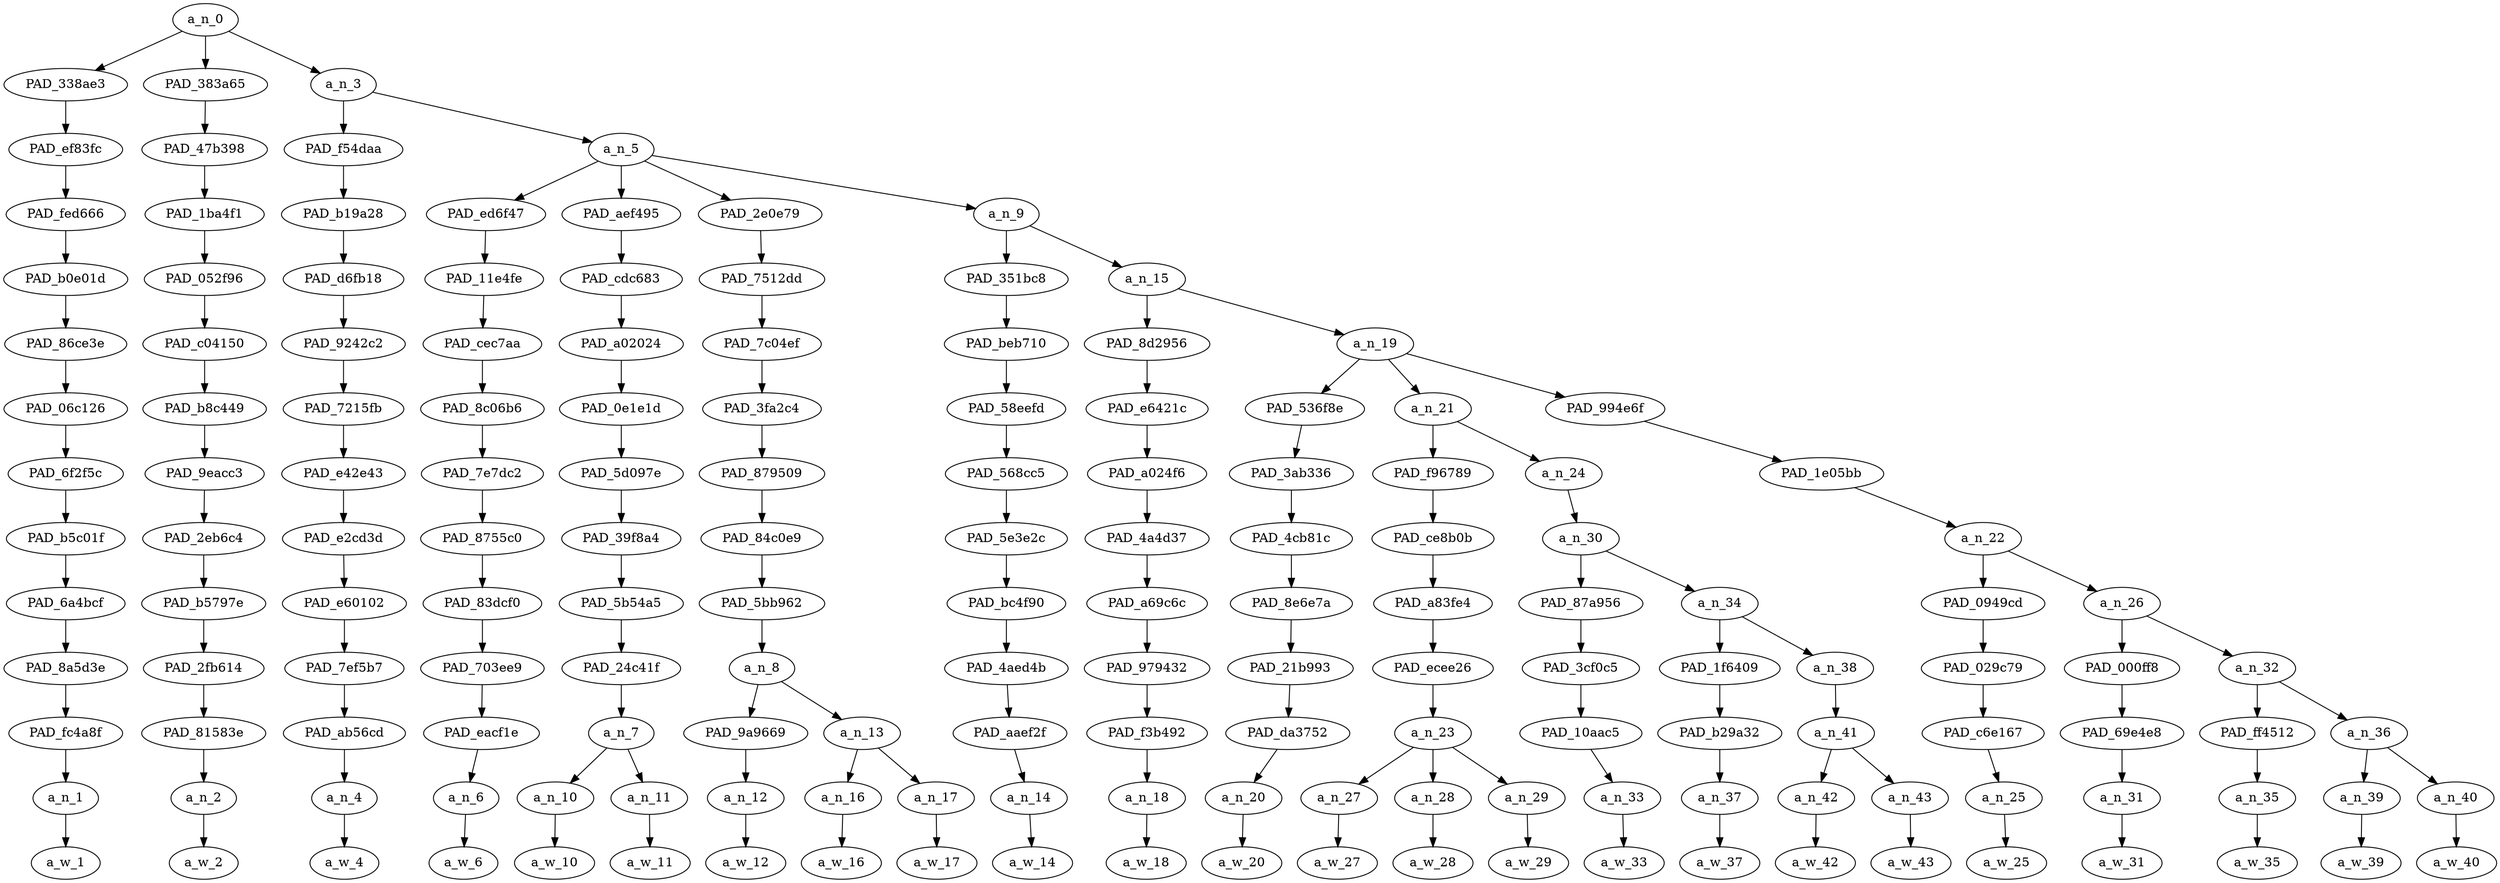strict digraph "" {
	a_n_0	[div_dir=-1,
		index=0,
		level=13,
		pos="1.7096354166666667,13!",
		text_span="[0, 1, 2, 3, 4, 5, 6, 7, 8, 9, 10, 11, 12, 13, 14, 15, 16, 17, 18, 19, 20, 21, 22, 23]",
		value=1.00000001];
	PAD_338ae3	[div_dir=-1,
		index=0,
		level=12,
		pos="0.0,12!",
		text_span="[0]",
		value=0.03442870];
	a_n_0 -> PAD_338ae3;
	PAD_383a65	[div_dir=-1,
		index=1,
		level=12,
		pos="1.0,12!",
		text_span="[1]",
		value=0.02202125];
	a_n_0 -> PAD_383a65;
	a_n_3	[div_dir=-1,
		index=2,
		level=12,
		pos="4.12890625,12!",
		text_span="[2, 3, 4, 5, 6, 7, 8, 9, 10, 11, 12, 13, 14, 15, 16, 17, 18, 19, 20, 21, 22, 23]",
		value=0.94348655];
	a_n_0 -> a_n_3;
	PAD_ef83fc	[div_dir=-1,
		index=0,
		level=11,
		pos="0.0,11!",
		text_span="[0]",
		value=0.03442870];
	PAD_338ae3 -> PAD_ef83fc;
	PAD_fed666	[div_dir=-1,
		index=0,
		level=10,
		pos="0.0,10!",
		text_span="[0]",
		value=0.03442870];
	PAD_ef83fc -> PAD_fed666;
	PAD_b0e01d	[div_dir=-1,
		index=0,
		level=9,
		pos="0.0,9!",
		text_span="[0]",
		value=0.03442870];
	PAD_fed666 -> PAD_b0e01d;
	PAD_86ce3e	[div_dir=-1,
		index=0,
		level=8,
		pos="0.0,8!",
		text_span="[0]",
		value=0.03442870];
	PAD_b0e01d -> PAD_86ce3e;
	PAD_06c126	[div_dir=-1,
		index=0,
		level=7,
		pos="0.0,7!",
		text_span="[0]",
		value=0.03442870];
	PAD_86ce3e -> PAD_06c126;
	PAD_6f2f5c	[div_dir=-1,
		index=0,
		level=6,
		pos="0.0,6!",
		text_span="[0]",
		value=0.03442870];
	PAD_06c126 -> PAD_6f2f5c;
	PAD_b5c01f	[div_dir=-1,
		index=0,
		level=5,
		pos="0.0,5!",
		text_span="[0]",
		value=0.03442870];
	PAD_6f2f5c -> PAD_b5c01f;
	PAD_6a4bcf	[div_dir=-1,
		index=0,
		level=4,
		pos="0.0,4!",
		text_span="[0]",
		value=0.03442870];
	PAD_b5c01f -> PAD_6a4bcf;
	PAD_8a5d3e	[div_dir=-1,
		index=0,
		level=3,
		pos="0.0,3!",
		text_span="[0]",
		value=0.03442870];
	PAD_6a4bcf -> PAD_8a5d3e;
	PAD_fc4a8f	[div_dir=-1,
		index=0,
		level=2,
		pos="0.0,2!",
		text_span="[0]",
		value=0.03442870];
	PAD_8a5d3e -> PAD_fc4a8f;
	a_n_1	[div_dir=-1,
		index=0,
		level=1,
		pos="0.0,1!",
		text_span="[0]",
		value=0.03442870];
	PAD_fc4a8f -> a_n_1;
	a_w_1	[div_dir=0,
		index=0,
		level=0,
		pos="0,0!",
		text_span="[0]",
		value="<user>"];
	a_n_1 -> a_w_1;
	PAD_47b398	[div_dir=-1,
		index=1,
		level=11,
		pos="1.0,11!",
		text_span="[1]",
		value=0.02202125];
	PAD_383a65 -> PAD_47b398;
	PAD_1ba4f1	[div_dir=-1,
		index=1,
		level=10,
		pos="1.0,10!",
		text_span="[1]",
		value=0.02202125];
	PAD_47b398 -> PAD_1ba4f1;
	PAD_052f96	[div_dir=-1,
		index=1,
		level=9,
		pos="1.0,9!",
		text_span="[1]",
		value=0.02202125];
	PAD_1ba4f1 -> PAD_052f96;
	PAD_c04150	[div_dir=-1,
		index=1,
		level=8,
		pos="1.0,8!",
		text_span="[1]",
		value=0.02202125];
	PAD_052f96 -> PAD_c04150;
	PAD_b8c449	[div_dir=-1,
		index=1,
		level=7,
		pos="1.0,7!",
		text_span="[1]",
		value=0.02202125];
	PAD_c04150 -> PAD_b8c449;
	PAD_9eacc3	[div_dir=-1,
		index=1,
		level=6,
		pos="1.0,6!",
		text_span="[1]",
		value=0.02202125];
	PAD_b8c449 -> PAD_9eacc3;
	PAD_2eb6c4	[div_dir=-1,
		index=1,
		level=5,
		pos="1.0,5!",
		text_span="[1]",
		value=0.02202125];
	PAD_9eacc3 -> PAD_2eb6c4;
	PAD_b5797e	[div_dir=-1,
		index=1,
		level=4,
		pos="1.0,4!",
		text_span="[1]",
		value=0.02202125];
	PAD_2eb6c4 -> PAD_b5797e;
	PAD_2fb614	[div_dir=-1,
		index=1,
		level=3,
		pos="1.0,3!",
		text_span="[1]",
		value=0.02202125];
	PAD_b5797e -> PAD_2fb614;
	PAD_81583e	[div_dir=-1,
		index=1,
		level=2,
		pos="1.0,2!",
		text_span="[1]",
		value=0.02202125];
	PAD_2fb614 -> PAD_81583e;
	a_n_2	[div_dir=-1,
		index=1,
		level=1,
		pos="1.0,1!",
		text_span="[1]",
		value=0.02202125];
	PAD_81583e -> a_n_2;
	a_w_2	[div_dir=0,
		index=1,
		level=0,
		pos="1,0!",
		text_span="[1]",
		value=they];
	a_n_2 -> a_w_2;
	PAD_f54daa	[div_dir=-1,
		index=2,
		level=11,
		pos="2.0,11!",
		text_span="[2]",
		value=0.02205585];
	a_n_3 -> PAD_f54daa;
	a_n_5	[div_dir=-1,
		index=3,
		level=11,
		pos="6.2578125,11!",
		text_span="[3, 4, 5, 6, 7, 8, 9, 10, 11, 12, 13, 14, 15, 16, 17, 18, 19, 20, 21, 22, 23]",
		value=0.92137962];
	a_n_3 -> a_n_5;
	PAD_b19a28	[div_dir=-1,
		index=2,
		level=10,
		pos="2.0,10!",
		text_span="[2]",
		value=0.02205585];
	PAD_f54daa -> PAD_b19a28;
	PAD_d6fb18	[div_dir=-1,
		index=2,
		level=9,
		pos="2.0,9!",
		text_span="[2]",
		value=0.02205585];
	PAD_b19a28 -> PAD_d6fb18;
	PAD_9242c2	[div_dir=-1,
		index=2,
		level=8,
		pos="2.0,8!",
		text_span="[2]",
		value=0.02205585];
	PAD_d6fb18 -> PAD_9242c2;
	PAD_7215fb	[div_dir=-1,
		index=2,
		level=7,
		pos="2.0,7!",
		text_span="[2]",
		value=0.02205585];
	PAD_9242c2 -> PAD_7215fb;
	PAD_e42e43	[div_dir=-1,
		index=2,
		level=6,
		pos="2.0,6!",
		text_span="[2]",
		value=0.02205585];
	PAD_7215fb -> PAD_e42e43;
	PAD_e2cd3d	[div_dir=-1,
		index=2,
		level=5,
		pos="2.0,5!",
		text_span="[2]",
		value=0.02205585];
	PAD_e42e43 -> PAD_e2cd3d;
	PAD_e60102	[div_dir=-1,
		index=2,
		level=4,
		pos="2.0,4!",
		text_span="[2]",
		value=0.02205585];
	PAD_e2cd3d -> PAD_e60102;
	PAD_7ef5b7	[div_dir=-1,
		index=2,
		level=3,
		pos="2.0,3!",
		text_span="[2]",
		value=0.02205585];
	PAD_e60102 -> PAD_7ef5b7;
	PAD_ab56cd	[div_dir=-1,
		index=2,
		level=2,
		pos="2.0,2!",
		text_span="[2]",
		value=0.02205585];
	PAD_7ef5b7 -> PAD_ab56cd;
	a_n_4	[div_dir=-1,
		index=2,
		level=1,
		pos="2.0,1!",
		text_span="[2]",
		value=0.02205585];
	PAD_ab56cd -> a_n_4;
	a_w_4	[div_dir=0,
		index=2,
		level=0,
		pos="2,0!",
		text_span="[2]",
		value=are];
	a_n_4 -> a_w_4;
	PAD_ed6f47	[div_dir=-1,
		index=3,
		level=10,
		pos="3.0,10!",
		text_span="[3]",
		value=0.04054881];
	a_n_5 -> PAD_ed6f47;
	PAD_aef495	[div_dir=-1,
		index=4,
		level=10,
		pos="4.5,10!",
		text_span="[4, 5]",
		value=0.04530441];
	a_n_5 -> PAD_aef495;
	PAD_2e0e79	[div_dir=-1,
		index=5,
		level=10,
		pos="6.75,10!",
		text_span="[6, 7, 8]",
		value=0.06826514];
	a_n_5 -> PAD_2e0e79;
	a_n_9	[div_dir=1,
		index=6,
		level=10,
		pos="10.78125,10!",
		text_span="[9, 10, 11, 12, 13, 14, 15, 16, 17, 18, 19, 20, 21, 22, 23]",
		value=0.76721871];
	a_n_5 -> a_n_9;
	PAD_11e4fe	[div_dir=-1,
		index=3,
		level=9,
		pos="3.0,9!",
		text_span="[3]",
		value=0.04054881];
	PAD_ed6f47 -> PAD_11e4fe;
	PAD_cec7aa	[div_dir=-1,
		index=3,
		level=8,
		pos="3.0,8!",
		text_span="[3]",
		value=0.04054881];
	PAD_11e4fe -> PAD_cec7aa;
	PAD_8c06b6	[div_dir=-1,
		index=3,
		level=7,
		pos="3.0,7!",
		text_span="[3]",
		value=0.04054881];
	PAD_cec7aa -> PAD_8c06b6;
	PAD_7e7dc2	[div_dir=-1,
		index=3,
		level=6,
		pos="3.0,6!",
		text_span="[3]",
		value=0.04054881];
	PAD_8c06b6 -> PAD_7e7dc2;
	PAD_8755c0	[div_dir=-1,
		index=3,
		level=5,
		pos="3.0,5!",
		text_span="[3]",
		value=0.04054881];
	PAD_7e7dc2 -> PAD_8755c0;
	PAD_83dcf0	[div_dir=-1,
		index=3,
		level=4,
		pos="3.0,4!",
		text_span="[3]",
		value=0.04054881];
	PAD_8755c0 -> PAD_83dcf0;
	PAD_703ee9	[div_dir=-1,
		index=3,
		level=3,
		pos="3.0,3!",
		text_span="[3]",
		value=0.04054881];
	PAD_83dcf0 -> PAD_703ee9;
	PAD_eacf1e	[div_dir=-1,
		index=3,
		level=2,
		pos="3.0,2!",
		text_span="[3]",
		value=0.04054881];
	PAD_703ee9 -> PAD_eacf1e;
	a_n_6	[div_dir=-1,
		index=3,
		level=1,
		pos="3.0,1!",
		text_span="[3]",
		value=0.04054881];
	PAD_eacf1e -> a_n_6;
	a_w_6	[div_dir=0,
		index=3,
		level=0,
		pos="3,0!",
		text_span="[3]",
		value=taught];
	a_n_6 -> a_w_6;
	PAD_cdc683	[div_dir=-1,
		index=4,
		level=9,
		pos="4.5,9!",
		text_span="[4, 5]",
		value=0.04530441];
	PAD_aef495 -> PAD_cdc683;
	PAD_a02024	[div_dir=-1,
		index=4,
		level=8,
		pos="4.5,8!",
		text_span="[4, 5]",
		value=0.04530441];
	PAD_cdc683 -> PAD_a02024;
	PAD_0e1e1d	[div_dir=-1,
		index=4,
		level=7,
		pos="4.5,7!",
		text_span="[4, 5]",
		value=0.04530441];
	PAD_a02024 -> PAD_0e1e1d;
	PAD_5d097e	[div_dir=-1,
		index=4,
		level=6,
		pos="4.5,6!",
		text_span="[4, 5]",
		value=0.04530441];
	PAD_0e1e1d -> PAD_5d097e;
	PAD_39f8a4	[div_dir=-1,
		index=4,
		level=5,
		pos="4.5,5!",
		text_span="[4, 5]",
		value=0.04530441];
	PAD_5d097e -> PAD_39f8a4;
	PAD_5b54a5	[div_dir=-1,
		index=4,
		level=4,
		pos="4.5,4!",
		text_span="[4, 5]",
		value=0.04530441];
	PAD_39f8a4 -> PAD_5b54a5;
	PAD_24c41f	[div_dir=-1,
		index=4,
		level=3,
		pos="4.5,3!",
		text_span="[4, 5]",
		value=0.04530441];
	PAD_5b54a5 -> PAD_24c41f;
	a_n_7	[div_dir=-1,
		index=4,
		level=2,
		pos="4.5,2!",
		text_span="[4, 5]",
		value=0.04530441];
	PAD_24c41f -> a_n_7;
	a_n_10	[div_dir=-1,
		index=4,
		level=1,
		pos="4.0,1!",
		text_span="[4]",
		value=0.02007441];
	a_n_7 -> a_n_10;
	a_n_11	[div_dir=-1,
		index=5,
		level=1,
		pos="5.0,1!",
		text_span="[5]",
		value=0.02509653];
	a_n_7 -> a_n_11;
	a_w_10	[div_dir=0,
		index=4,
		level=0,
		pos="4,0!",
		text_span="[4]",
		value=every];
	a_n_10 -> a_w_10;
	a_w_11	[div_dir=0,
		index=5,
		level=0,
		pos="5,0!",
		text_span="[5]",
		value=day];
	a_n_11 -> a_w_11;
	PAD_7512dd	[div_dir=-1,
		index=5,
		level=9,
		pos="6.75,9!",
		text_span="[6, 7, 8]",
		value=0.06826514];
	PAD_2e0e79 -> PAD_7512dd;
	PAD_7c04ef	[div_dir=-1,
		index=5,
		level=8,
		pos="6.75,8!",
		text_span="[6, 7, 8]",
		value=0.06826514];
	PAD_7512dd -> PAD_7c04ef;
	PAD_3fa2c4	[div_dir=-1,
		index=5,
		level=7,
		pos="6.75,7!",
		text_span="[6, 7, 8]",
		value=0.06826514];
	PAD_7c04ef -> PAD_3fa2c4;
	PAD_879509	[div_dir=-1,
		index=5,
		level=6,
		pos="6.75,6!",
		text_span="[6, 7, 8]",
		value=0.06826514];
	PAD_3fa2c4 -> PAD_879509;
	PAD_84c0e9	[div_dir=-1,
		index=5,
		level=5,
		pos="6.75,5!",
		text_span="[6, 7, 8]",
		value=0.06826514];
	PAD_879509 -> PAD_84c0e9;
	PAD_5bb962	[div_dir=-1,
		index=5,
		level=4,
		pos="6.75,4!",
		text_span="[6, 7, 8]",
		value=0.06826514];
	PAD_84c0e9 -> PAD_5bb962;
	a_n_8	[div_dir=-1,
		index=5,
		level=3,
		pos="6.75,3!",
		text_span="[6, 7, 8]",
		value=0.06826514];
	PAD_5bb962 -> a_n_8;
	PAD_9a9669	[div_dir=-1,
		index=5,
		level=2,
		pos="6.0,2!",
		text_span="[6]",
		value=0.01692510];
	a_n_8 -> PAD_9a9669;
	a_n_13	[div_dir=-1,
		index=6,
		level=2,
		pos="7.5,2!",
		text_span="[7, 8]",
		value=0.05131567];
	a_n_8 -> a_n_13;
	a_n_12	[div_dir=-1,
		index=6,
		level=1,
		pos="6.0,1!",
		text_span="[6]",
		value=0.01692510];
	PAD_9a9669 -> a_n_12;
	a_w_12	[div_dir=0,
		index=6,
		level=0,
		pos="6,0!",
		text_span="[6]",
		value=in];
	a_n_12 -> a_w_12;
	a_n_16	[div_dir=-1,
		index=7,
		level=1,
		pos="7.0,1!",
		text_span="[7]",
		value=0.01906772];
	a_n_13 -> a_n_16;
	a_n_17	[div_dir=1,
		index=8,
		level=1,
		pos="8.0,1!",
		text_span="[8]",
		value=0.03223463];
	a_n_13 -> a_n_17;
	a_w_16	[div_dir=0,
		index=7,
		level=0,
		pos="7,0!",
		text_span="[7]",
		value=every1];
	a_n_16 -> a_w_16;
	a_w_17	[div_dir=0,
		index=8,
		level=0,
		pos="8,0!",
		text_span="[8]",
		value=direction];
	a_n_17 -> a_w_17;
	PAD_351bc8	[div_dir=-1,
		index=6,
		level=9,
		pos="9.0,9!",
		text_span="[9]",
		value=0.02157063];
	a_n_9 -> PAD_351bc8;
	a_n_15	[div_dir=1,
		index=7,
		level=9,
		pos="12.5625,9!",
		text_span="[10, 11, 12, 13, 14, 15, 16, 17, 18, 19, 20, 21, 22, 23]",
		value=0.74562917];
	a_n_9 -> a_n_15;
	PAD_beb710	[div_dir=-1,
		index=6,
		level=8,
		pos="9.0,8!",
		text_span="[9]",
		value=0.02157063];
	PAD_351bc8 -> PAD_beb710;
	PAD_58eefd	[div_dir=-1,
		index=6,
		level=7,
		pos="9.0,7!",
		text_span="[9]",
		value=0.02157063];
	PAD_beb710 -> PAD_58eefd;
	PAD_568cc5	[div_dir=-1,
		index=6,
		level=6,
		pos="9.0,6!",
		text_span="[9]",
		value=0.02157063];
	PAD_58eefd -> PAD_568cc5;
	PAD_5e3e2c	[div_dir=-1,
		index=6,
		level=5,
		pos="9.0,5!",
		text_span="[9]",
		value=0.02157063];
	PAD_568cc5 -> PAD_5e3e2c;
	PAD_bc4f90	[div_dir=-1,
		index=6,
		level=4,
		pos="9.0,4!",
		text_span="[9]",
		value=0.02157063];
	PAD_5e3e2c -> PAD_bc4f90;
	PAD_4aed4b	[div_dir=-1,
		index=6,
		level=3,
		pos="9.0,3!",
		text_span="[9]",
		value=0.02157063];
	PAD_bc4f90 -> PAD_4aed4b;
	PAD_aaef2f	[div_dir=-1,
		index=7,
		level=2,
		pos="9.0,2!",
		text_span="[9]",
		value=0.02157063];
	PAD_4aed4b -> PAD_aaef2f;
	a_n_14	[div_dir=-1,
		index=9,
		level=1,
		pos="9.0,1!",
		text_span="[9]",
		value=0.02157063];
	PAD_aaef2f -> a_n_14;
	a_w_14	[div_dir=0,
		index=9,
		level=0,
		pos="9,0!",
		text_span="[9]",
		value=that];
	a_n_14 -> a_w_14;
	PAD_8d2956	[div_dir=-1,
		index=7,
		level=8,
		pos="10.0,8!",
		text_span="[10]",
		value=0.03789110];
	a_n_15 -> PAD_8d2956;
	a_n_19	[div_dir=1,
		index=8,
		level=8,
		pos="15.125,8!",
		text_span="[11, 12, 13, 14, 15, 16, 17, 18, 19, 20, 21, 22, 23]",
		value=0.70770514];
	a_n_15 -> a_n_19;
	PAD_e6421c	[div_dir=-1,
		index=7,
		level=7,
		pos="10.0,7!",
		text_span="[10]",
		value=0.03789110];
	PAD_8d2956 -> PAD_e6421c;
	PAD_a024f6	[div_dir=-1,
		index=7,
		level=6,
		pos="10.0,6!",
		text_span="[10]",
		value=0.03789110];
	PAD_e6421c -> PAD_a024f6;
	PAD_4a4d37	[div_dir=-1,
		index=7,
		level=5,
		pos="10.0,5!",
		text_span="[10]",
		value=0.03789110];
	PAD_a024f6 -> PAD_4a4d37;
	PAD_a69c6c	[div_dir=-1,
		index=7,
		level=4,
		pos="10.0,4!",
		text_span="[10]",
		value=0.03789110];
	PAD_4a4d37 -> PAD_a69c6c;
	PAD_979432	[div_dir=-1,
		index=7,
		level=3,
		pos="10.0,3!",
		text_span="[10]",
		value=0.03789110];
	PAD_a69c6c -> PAD_979432;
	PAD_f3b492	[div_dir=-1,
		index=8,
		level=2,
		pos="10.0,2!",
		text_span="[10]",
		value=0.03789110];
	PAD_979432 -> PAD_f3b492;
	a_n_18	[div_dir=-1,
		index=10,
		level=1,
		pos="10.0,1!",
		text_span="[10]",
		value=0.03789110];
	PAD_f3b492 -> a_n_18;
	a_w_18	[div_dir=0,
		index=10,
		level=0,
		pos="10,0!",
		text_span="[10]",
		value=we];
	a_n_18 -> a_w_18;
	PAD_536f8e	[div_dir=-1,
		index=8,
		level=7,
		pos="11.0,7!",
		text_span="[11]",
		value=0.03551000];
	a_n_19 -> PAD_536f8e;
	a_n_21	[div_dir=1,
		index=9,
		level=7,
		pos="14.4375,7!",
		text_span="[12, 13, 14, 15, 16, 17, 18]",
		value=0.55601709];
	a_n_19 -> a_n_21;
	PAD_994e6f	[div_dir=1,
		index=10,
		level=7,
		pos="19.9375,7!",
		text_span="[19, 20, 21, 22, 23]",
		value=0.11610866];
	a_n_19 -> PAD_994e6f;
	PAD_3ab336	[div_dir=-1,
		index=8,
		level=6,
		pos="11.0,6!",
		text_span="[11]",
		value=0.03551000];
	PAD_536f8e -> PAD_3ab336;
	PAD_4cb81c	[div_dir=-1,
		index=8,
		level=5,
		pos="11.0,5!",
		text_span="[11]",
		value=0.03551000];
	PAD_3ab336 -> PAD_4cb81c;
	PAD_8e6e7a	[div_dir=-1,
		index=8,
		level=4,
		pos="11.0,4!",
		text_span="[11]",
		value=0.03551000];
	PAD_4cb81c -> PAD_8e6e7a;
	PAD_21b993	[div_dir=-1,
		index=8,
		level=3,
		pos="11.0,3!",
		text_span="[11]",
		value=0.03551000];
	PAD_8e6e7a -> PAD_21b993;
	PAD_da3752	[div_dir=-1,
		index=9,
		level=2,
		pos="11.0,2!",
		text_span="[11]",
		value=0.03551000];
	PAD_21b993 -> PAD_da3752;
	a_n_20	[div_dir=-1,
		index=11,
		level=1,
		pos="11.0,1!",
		text_span="[11]",
		value=0.03551000];
	PAD_da3752 -> a_n_20;
	a_w_20	[div_dir=0,
		index=11,
		level=0,
		pos="11,0!",
		text_span="[11]",
		value=are1];
	a_n_20 -> a_w_20;
	PAD_f96789	[div_dir=1,
		index=9,
		level=6,
		pos="13.0,6!",
		text_span="[12, 13, 14]",
		value=0.33920785];
	a_n_21 -> PAD_f96789;
	a_n_24	[div_dir=1,
		index=10,
		level=6,
		pos="15.875,6!",
		text_span="[15, 16, 17, 18]",
		value=0.21672259];
	a_n_21 -> a_n_24;
	PAD_ce8b0b	[div_dir=1,
		index=9,
		level=5,
		pos="13.0,5!",
		text_span="[12, 13, 14]",
		value=0.33920785];
	PAD_f96789 -> PAD_ce8b0b;
	PAD_a83fe4	[div_dir=1,
		index=9,
		level=4,
		pos="13.0,4!",
		text_span="[12, 13, 14]",
		value=0.33920785];
	PAD_ce8b0b -> PAD_a83fe4;
	PAD_ecee26	[div_dir=1,
		index=9,
		level=3,
		pos="13.0,3!",
		text_span="[12, 13, 14]",
		value=0.33920785];
	PAD_a83fe4 -> PAD_ecee26;
	a_n_23	[div_dir=1,
		index=10,
		level=2,
		pos="13.0,2!",
		text_span="[12, 13, 14]",
		value=0.33920785];
	PAD_ecee26 -> a_n_23;
	a_n_27	[div_dir=1,
		index=12,
		level=1,
		pos="12.0,1!",
		text_span="[12]",
		value=0.04682023];
	a_n_23 -> a_n_27;
	a_n_28	[div_dir=1,
		index=13,
		level=1,
		pos="13.0,1!",
		text_span="[13]",
		value=0.13025201];
	a_n_23 -> a_n_28;
	a_n_29	[div_dir=-1,
		index=14,
		level=1,
		pos="14.0,1!",
		text_span="[14]",
		value=0.16210103];
	a_n_23 -> a_n_29;
	a_w_27	[div_dir=0,
		index=12,
		level=0,
		pos="12,0!",
		text_span="[12]",
		value=the];
	a_n_27 -> a_w_27;
	a_w_28	[div_dir=0,
		index=13,
		level=0,
		pos="13,0!",
		text_span="[13]",
		value=white];
	a_n_28 -> a_w_28;
	a_w_29	[div_dir=0,
		index=14,
		level=0,
		pos="14,0!",
		text_span="[14]",
		value=devil];
	a_n_29 -> a_w_29;
	a_n_30	[div_dir=1,
		index=10,
		level=5,
		pos="15.875,5!",
		text_span="[15, 16, 17, 18]",
		value=0.21663999];
	a_n_24 -> a_n_30;
	PAD_87a956	[div_dir=1,
		index=10,
		level=4,
		pos="15.0,4!",
		text_span="[15]",
		value=0.12571023];
	a_n_30 -> PAD_87a956;
	a_n_34	[div_dir=1,
		index=11,
		level=4,
		pos="16.75,4!",
		text_span="[16, 17, 18]",
		value=0.09084717];
	a_n_30 -> a_n_34;
	PAD_3cf0c5	[div_dir=1,
		index=10,
		level=3,
		pos="15.0,3!",
		text_span="[15]",
		value=0.12571023];
	PAD_87a956 -> PAD_3cf0c5;
	PAD_10aac5	[div_dir=1,
		index=11,
		level=2,
		pos="15.0,2!",
		text_span="[15]",
		value=0.12571023];
	PAD_3cf0c5 -> PAD_10aac5;
	a_n_33	[div_dir=1,
		index=15,
		level=1,
		pos="15.0,1!",
		text_span="[15]",
		value=0.12571023];
	PAD_10aac5 -> a_n_33;
	a_w_33	[div_dir=0,
		index=15,
		level=0,
		pos="15,0!",
		text_span="[15]",
		value=nothings];
	a_n_33 -> a_w_33;
	PAD_1f6409	[div_dir=-1,
		index=11,
		level=3,
		pos="16.0,3!",
		text_span="[16]",
		value=0.03246322];
	a_n_34 -> PAD_1f6409;
	a_n_38	[div_dir=1,
		index=12,
		level=3,
		pos="17.5,3!",
		text_span="[17, 18]",
		value=0.05828742];
	a_n_34 -> a_n_38;
	PAD_b29a32	[div_dir=-1,
		index=12,
		level=2,
		pos="16.0,2!",
		text_span="[16]",
		value=0.03246322];
	PAD_1f6409 -> PAD_b29a32;
	a_n_37	[div_dir=-1,
		index=16,
		level=1,
		pos="16.0,1!",
		text_span="[16]",
		value=0.03246322];
	PAD_b29a32 -> a_n_37;
	a_w_37	[div_dir=0,
		index=16,
		level=0,
		pos="16,0!",
		text_span="[16]",
		value=going];
	a_n_37 -> a_w_37;
	a_n_41	[div_dir=1,
		index=13,
		level=2,
		pos="17.5,2!",
		text_span="[17, 18]",
		value=0.05816383];
	a_n_38 -> a_n_41;
	a_n_42	[div_dir=1,
		index=17,
		level=1,
		pos="17.0,1!",
		text_span="[17]",
		value=0.01936785];
	a_n_41 -> a_n_42;
	a_n_43	[div_dir=1,
		index=18,
		level=1,
		pos="18.0,1!",
		text_span="[18]",
		value=0.03867239];
	a_n_41 -> a_n_43;
	a_w_42	[div_dir=0,
		index=17,
		level=0,
		pos="17,0!",
		text_span="[17]",
		value=to];
	a_n_42 -> a_w_42;
	a_w_43	[div_dir=0,
		index=18,
		level=0,
		pos="18,0!",
		text_span="[18]",
		value=change];
	a_n_43 -> a_w_43;
	PAD_1e05bb	[div_dir=1,
		index=11,
		level=6,
		pos="19.9375,6!",
		text_span="[19, 20, 21, 22, 23]",
		value=0.11610866];
	PAD_994e6f -> PAD_1e05bb;
	a_n_22	[div_dir=1,
		index=11,
		level=5,
		pos="19.9375,5!",
		text_span="[19, 20, 21, 22, 23]",
		value=0.11610866];
	PAD_1e05bb -> a_n_22;
	PAD_0949cd	[div_dir=1,
		index=12,
		level=4,
		pos="19.0,4!",
		text_span="[19]",
		value=0.02616982];
	a_n_22 -> PAD_0949cd;
	a_n_26	[div_dir=1,
		index=13,
		level=4,
		pos="20.875,4!",
		text_span="[20, 21, 22, 23]",
		value=0.08990169];
	a_n_22 -> a_n_26;
	PAD_029c79	[div_dir=1,
		index=13,
		level=3,
		pos="19.0,3!",
		text_span="[19]",
		value=0.02616982];
	PAD_0949cd -> PAD_029c79;
	PAD_c6e167	[div_dir=1,
		index=14,
		level=2,
		pos="19.0,2!",
		text_span="[19]",
		value=0.02616982];
	PAD_029c79 -> PAD_c6e167;
	a_n_25	[div_dir=1,
		index=19,
		level=1,
		pos="19.0,1!",
		text_span="[19]",
		value=0.02616982];
	PAD_c6e167 -> a_n_25;
	a_w_25	[div_dir=0,
		index=19,
		level=0,
		pos="19,0!",
		text_span="[19]",
		value=get];
	a_n_25 -> a_w_25;
	PAD_000ff8	[div_dir=-1,
		index=14,
		level=3,
		pos="20.0,3!",
		text_span="[20]",
		value=0.03024900];
	a_n_26 -> PAD_000ff8;
	a_n_32	[div_dir=1,
		index=15,
		level=3,
		pos="21.75,3!",
		text_span="[21, 22, 23]",
		value=0.05961278];
	a_n_26 -> a_n_32;
	PAD_69e4e8	[div_dir=-1,
		index=15,
		level=2,
		pos="20.0,2!",
		text_span="[20]",
		value=0.03024900];
	PAD_000ff8 -> PAD_69e4e8;
	a_n_31	[div_dir=-1,
		index=20,
		level=1,
		pos="20.0,1!",
		text_span="[20]",
		value=0.03024900];
	PAD_69e4e8 -> a_n_31;
	a_w_31	[div_dir=0,
		index=20,
		level=0,
		pos="20,0!",
		text_span="[20]",
		value=used];
	a_n_31 -> a_w_31;
	PAD_ff4512	[div_dir=1,
		index=16,
		level=2,
		pos="21.0,2!",
		text_span="[21]",
		value=0.01524473];
	a_n_32 -> PAD_ff4512;
	a_n_36	[div_dir=1,
		index=17,
		level=2,
		pos="22.5,2!",
		text_span="[22, 23]",
		value=0.04430363];
	a_n_32 -> a_n_36;
	a_n_35	[div_dir=1,
		index=21,
		level=1,
		pos="21.0,1!",
		text_span="[21]",
		value=0.01524473];
	PAD_ff4512 -> a_n_35;
	a_w_35	[div_dir=0,
		index=21,
		level=0,
		pos="21,0!",
		text_span="[21]",
		value=to1];
	a_n_35 -> a_w_35;
	a_n_39	[div_dir=1,
		index=22,
		level=1,
		pos="22.0,1!",
		text_span="[22]",
		value=0.01904796];
	a_n_36 -> a_n_39;
	a_n_40	[div_dir=-1,
		index=23,
		level=1,
		pos="23.0,1!",
		text_span="[23]",
		value=0.02519819];
	a_n_36 -> a_n_40;
	a_w_39	[div_dir=0,
		index=22,
		level=0,
		pos="22,0!",
		text_span="[22]",
		value=it];
	a_n_39 -> a_w_39;
	a_w_40	[div_dir=0,
		index=23,
		level=0,
		pos="23,0!",
		text_span="[23]",
		value=sad];
	a_n_40 -> a_w_40;
}
